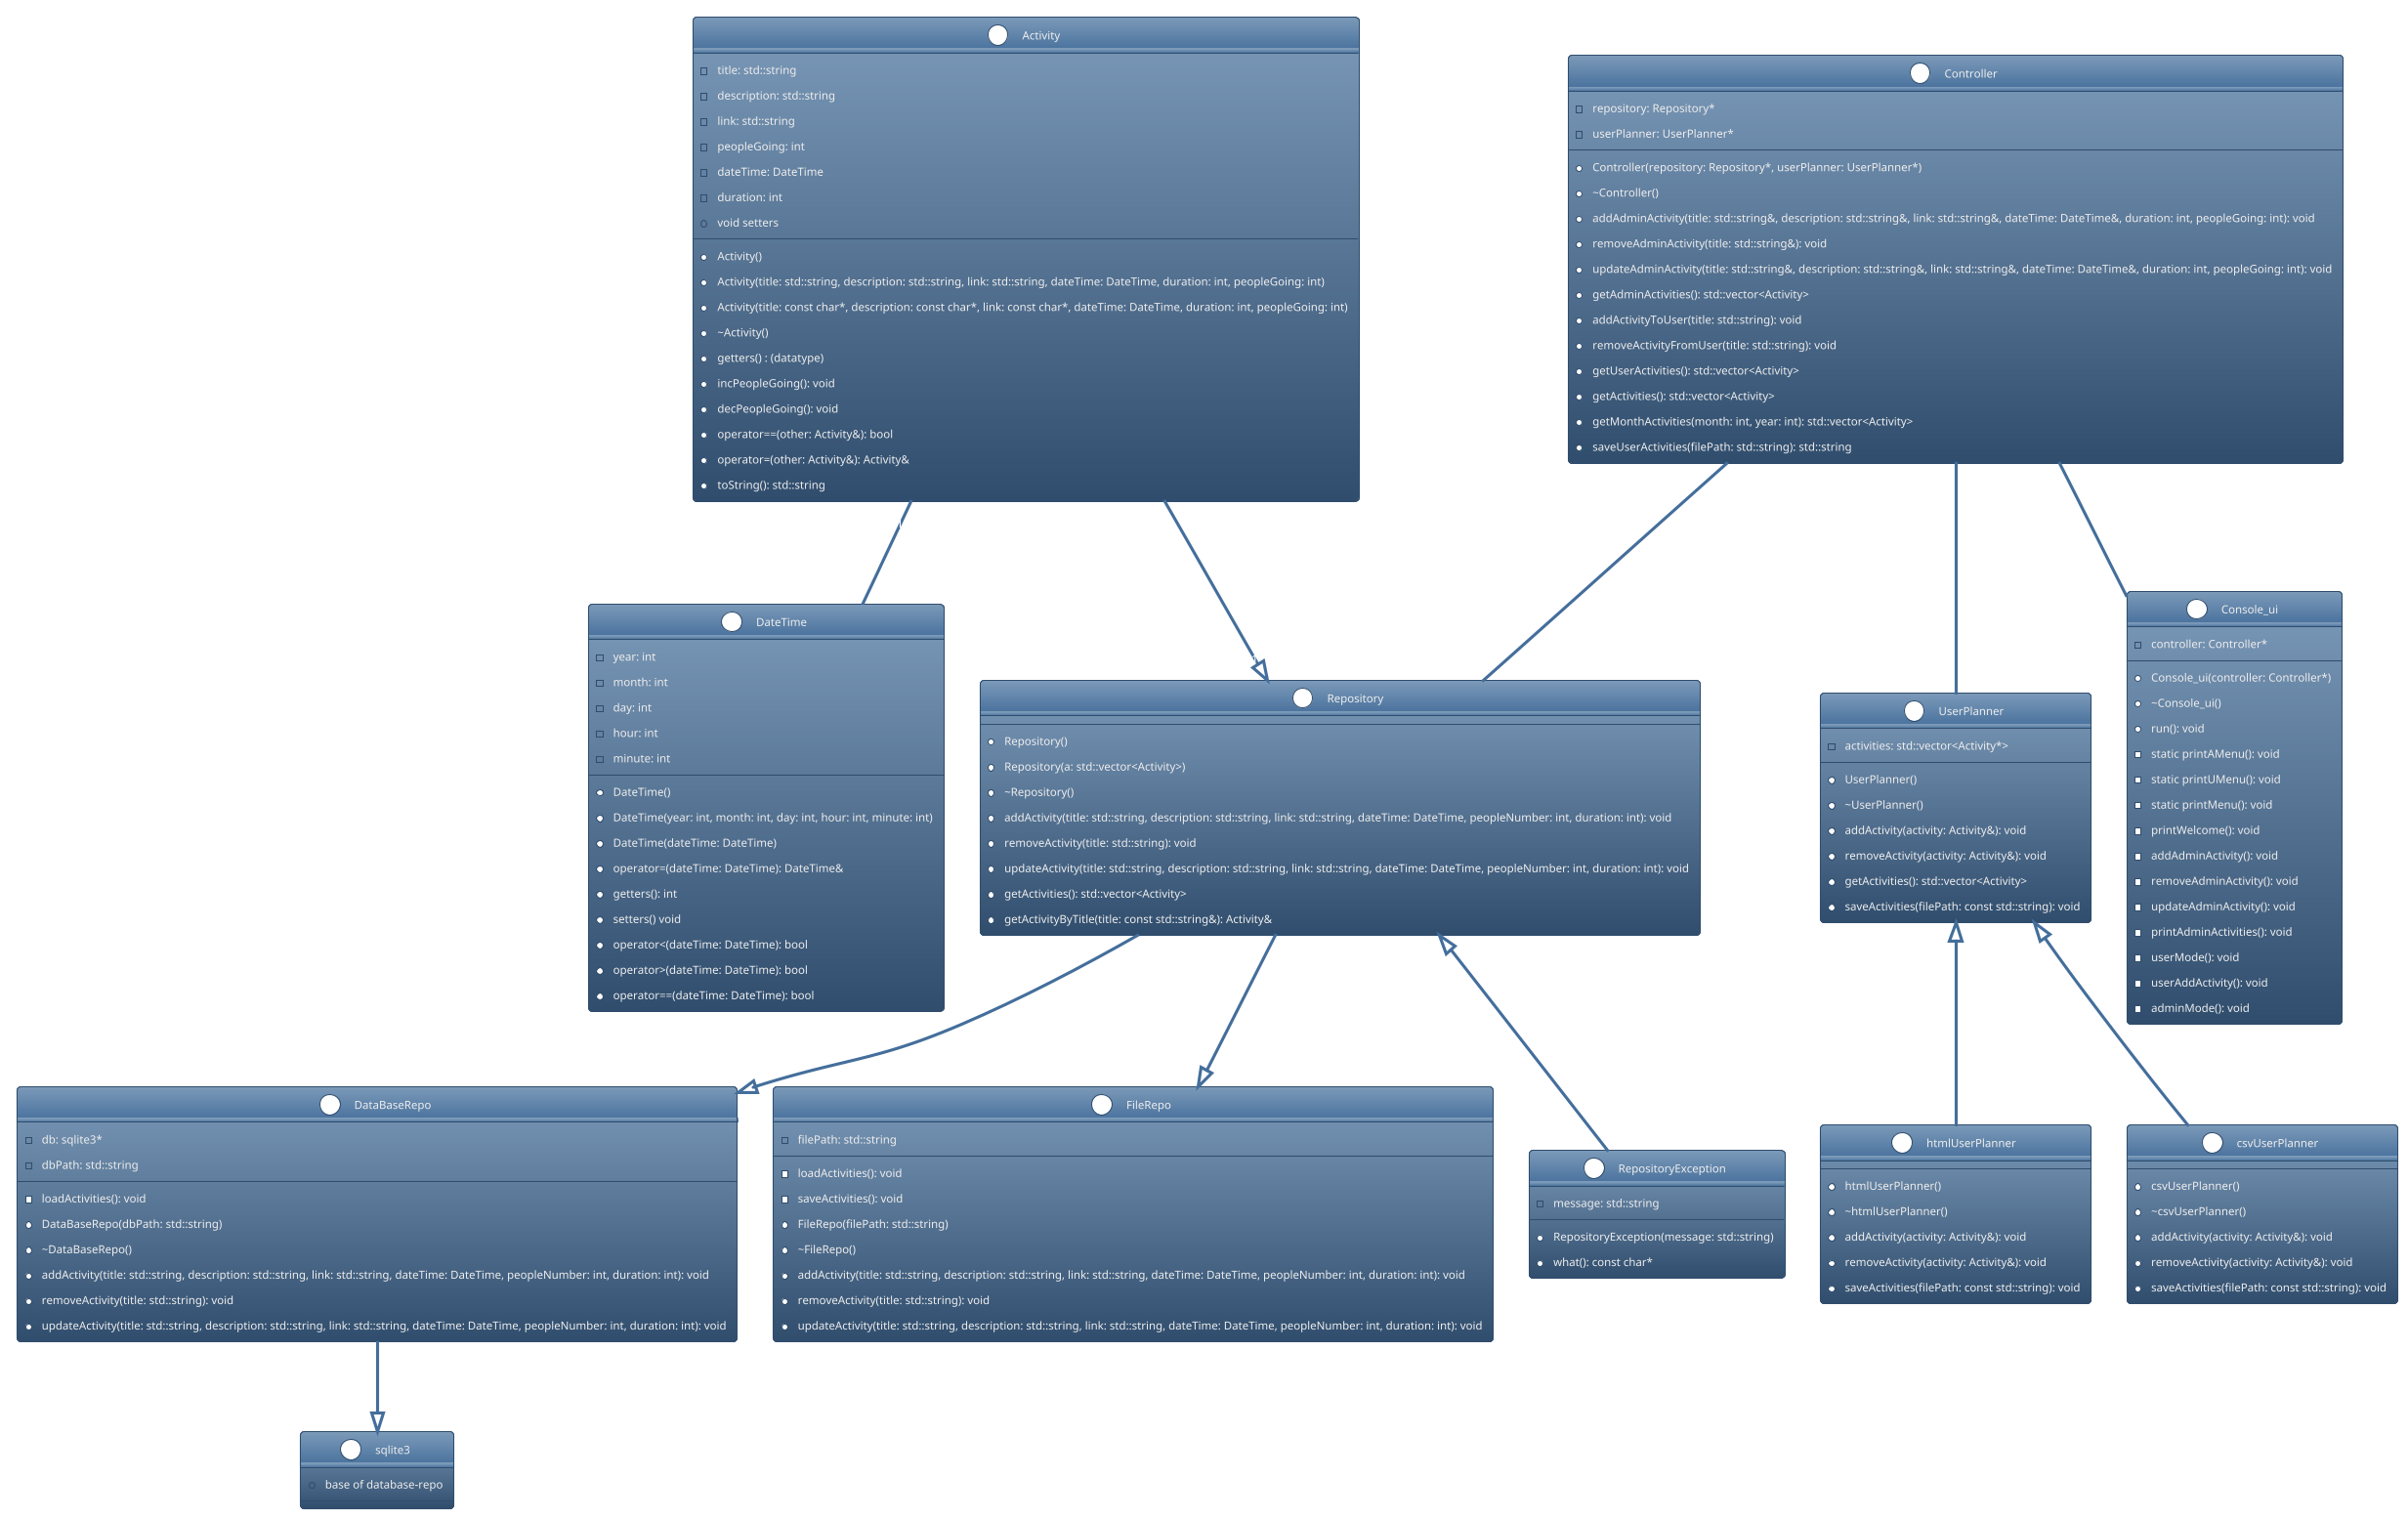 @startuml
!theme spacelab-white
class Activity {
    - title: std::string
    - description: std::string
    - link: std::string
    - peopleGoing: int
    - dateTime: DateTime
    - duration: int
    + Activity()
    + Activity(title: std::string, description: std::string, link: std::string, dateTime: DateTime, duration: int, peopleGoing: int)
    + Activity(title: const char*, description: const char*, link: const char*, dateTime: DateTime, duration: int, peopleGoing: int)
    + ~Activity()
    + getters() : (datatype)
    + void setters
    + incPeopleGoing(): void
    + decPeopleGoing(): void
    + operator==(other: Activity&): bool
    + operator=(other: Activity&): Activity&
    + toString(): std::string
}

class DateTime {
    - year: int
    - month: int
    - day: int
    - hour: int
    - minute: int
    + DateTime()
    + DateTime(year: int, month: int, day: int, hour: int, minute: int)
    + DateTime(dateTime: DateTime)
    + operator=(dateTime: DateTime): DateTime&
    + getters(): int
    + setters() void
    + operator<(dateTime: DateTime): bool
    + operator>(dateTime: DateTime): bool
    + operator==(dateTime: DateTime): bool
}

class Repository {
    + Repository()
    + Repository(a: std::vector<Activity>)
    + ~Repository()
    + addActivity(title: std::string, description: std::string, link: std::string, dateTime: DateTime, peopleNumber: int, duration: int): void
    + removeActivity(title: std::string): void
    + updateActivity(title: std::string, description: std::string, link: std::string, dateTime: DateTime, peopleNumber: int, duration: int): void
    + getActivities(): std::vector<Activity>
    + getActivityByTitle(title: const std::string&): Activity&
}

class DataBaseRepo {
    - db: sqlite3*
    - dbPath: std::string
    - loadActivities(): void
    + DataBaseRepo(dbPath: std::string)
    + ~DataBaseRepo()
    + addActivity(title: std::string, description: std::string, link: std::string, dateTime: DateTime, peopleNumber: int, duration: int): void
    + removeActivity(title: std::string): void
    + updateActivity(title: std::string, description: std::string, link: std::string, dateTime: DateTime, peopleNumber: int, duration: int): void
}

class FileRepo {
    - filePath: std::string
    - loadActivities(): void
    - saveActivities(): void
    + FileRepo(filePath: std::string)
    + ~FileRepo()
    + addActivity(title: std::string, description: std::string, link: std::string, dateTime: DateTime, peopleNumber: int, duration: int): void
    + removeActivity(title: std::string): void
    + updateActivity(title: std::string, description: std::string, link: std::string, dateTime: DateTime, peopleNumber: int, duration: int): void
}

class RepositoryException {
    - message: std::string
    + RepositoryException(message: std::string)
    + what(): const char*
}

class UserPlanner {
    - activities: std::vector<Activity*>
    + UserPlanner()
    + ~UserPlanner()
    + addActivity(activity: Activity&): void
    + removeActivity(activity: Activity&): void
    + getActivities(): std::vector<Activity>
    + saveActivities(filePath: const std::string): void
}

class htmlUserPlanner {
    + htmlUserPlanner()
    + ~htmlUserPlanner()
    + addActivity(activity: Activity&): void
    + removeActivity(activity: Activity&): void
    + saveActivities(filePath: const std::string): void
}

class csvUserPlanner {
    + csvUserPlanner()
    + ~csvUserPlanner()
    + addActivity(activity: Activity&): void
    + removeActivity(activity: Activity&): void
    + saveActivities(filePath: const std::string): void
}

class Controller {
    - repository: Repository*
    - userPlanner: UserPlanner*
    + Controller(repository: Repository*, userPlanner: UserPlanner*)
    + ~Controller()
    + addAdminActivity(title: std::string&, description: std::string&, link: std::string&, dateTime: DateTime&, duration: int, peopleGoing: int): void
    + removeAdminActivity(title: std::string&): void
    + updateAdminActivity(title: std::string&, description: std::string&, link: std::string&, dateTime: DateTime&, duration: int, peopleGoing: int): void
    + getAdminActivities(): std::vector<Activity>
    + addActivityToUser(title: std::string): void
    + removeActivityFromUser(title: std::string): void
    + getUserActivities(): std::vector<Activity>
    + getActivities(): std::vector<Activity>
    + getMonthActivities(month: int, year: int): std::vector<Activity>
    + saveUserActivities(filePath: std::string): std::string
}

class sqlite3{
    +base of database-repo
}

class Console_ui {
    - controller: Controller*
    + Console_ui(controller: Controller*)
    + ~Console_ui()
    + run(): void
    - static printAMenu(): void
    - static printUMenu(): void
    - static printMenu(): void
    - printWelcome(): void
    - addAdminActivity(): void
    - removeAdminActivity(): void
    - updateAdminActivity(): void
    - printAdminActivities(): void
    - userMode(): void
    - userAddActivity(): void
    - adminMode(): void
}

UserPlanner <|-- htmlUserPlanner
UserPlanner <|-- csvUserPlanner

Activity "1" -- "1" DateTime : Contains

DataBaseRepo --|> sqlite3 : Uses

Repository --|> DataBaseRepo
Repository --|> FileRepo
Repository <|-- RepositoryException

Activity "0.." --|> "1" Repository

Controller -- UserPlanner : Contains
Controller -- Repository : Contains
Controller -- Console_ui : contains
@enduml